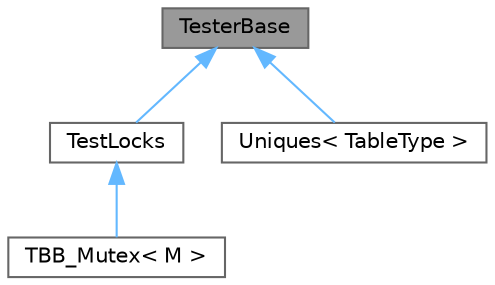 digraph "TesterBase"
{
 // LATEX_PDF_SIZE
  bgcolor="transparent";
  edge [fontname=Helvetica,fontsize=10,labelfontname=Helvetica,labelfontsize=10];
  node [fontname=Helvetica,fontsize=10,shape=box,height=0.2,width=0.4];
  Node1 [id="Node000001",label="TesterBase",height=0.2,width=0.4,color="gray40", fillcolor="grey60", style="filled", fontcolor="black",tooltip=" "];
  Node1 -> Node2 [id="edge1_Node000001_Node000002",dir="back",color="steelblue1",style="solid",tooltip=" "];
  Node2 [id="Node000002",label="TestLocks",height=0.2,width=0.4,color="gray40", fillcolor="white", style="filled",URL="$struct_test_locks.html",tooltip="base class for tests family"];
  Node2 -> Node3 [id="edge2_Node000002_Node000003",dir="back",color="steelblue1",style="solid",tooltip=" "];
  Node3 [id="Node000003",label="TBB_Mutex\< M \>",height=0.2,width=0.4,color="gray40", fillcolor="white", style="filled",URL="$struct_t_b_b___mutex.html",tooltip="template test unit for any of TBB mutexes"];
  Node1 -> Node4 [id="edge3_Node000001_Node000004",dir="back",color="steelblue1",style="solid",tooltip=" "];
  Node4 [id="Node000004",label="Uniques\< TableType \>",height=0.2,width=0.4,color="gray40", fillcolor="white", style="filled",URL="$struct_uniques.html",tooltip=" "];
}

